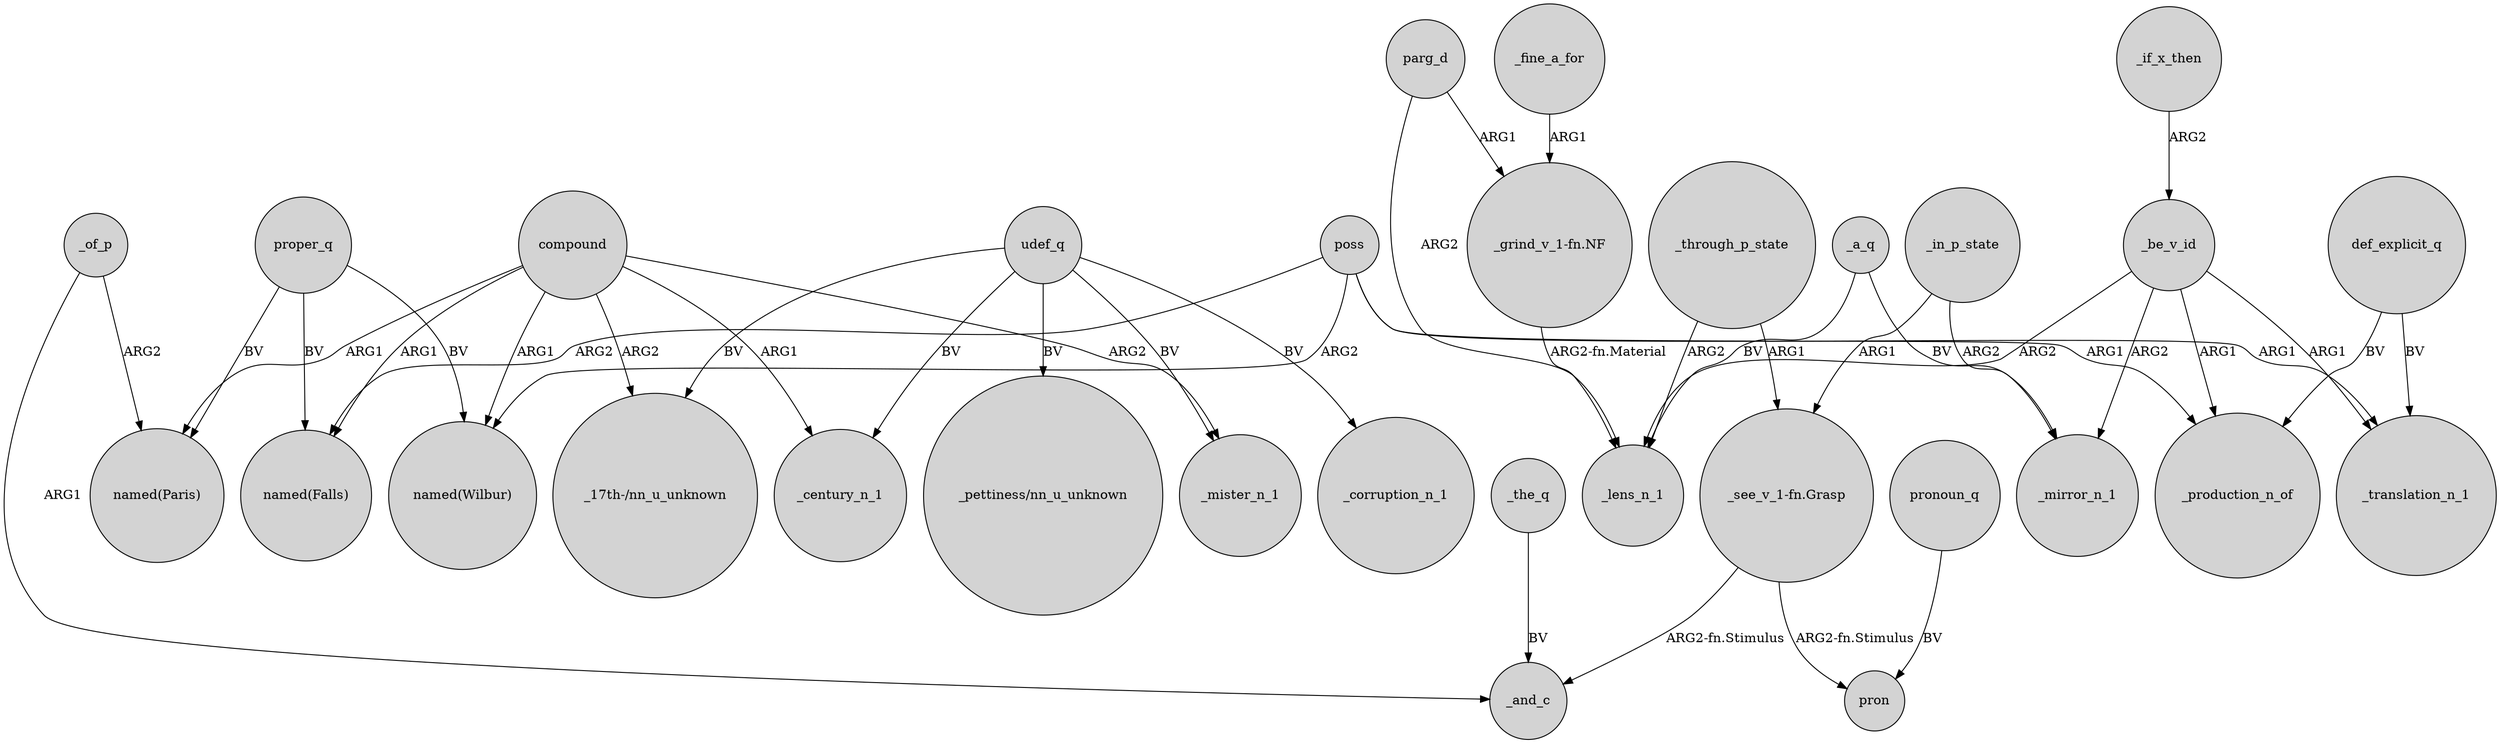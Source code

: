 digraph {
	node [shape=circle style=filled]
	poss -> "named(Wilbur)" [label=ARG2]
	_the_q -> _and_c [label=BV]
	_in_p_state -> "_see_v_1-fn.Grasp" [label=ARG1]
	_of_p -> "named(Paris)" [label=ARG2]
	"_see_v_1-fn.Grasp" -> _and_c [label="ARG2-fn.Stimulus"]
	_be_v_id -> _mirror_n_1 [label=ARG2]
	compound -> _mister_n_1 [label=ARG2]
	parg_d -> _lens_n_1 [label=ARG2]
	compound -> "_17th-/nn_u_unknown" [label=ARG2]
	udef_q -> _mister_n_1 [label=BV]
	compound -> "named(Paris)" [label=ARG1]
	udef_q -> "_17th-/nn_u_unknown" [label=BV]
	poss -> _translation_n_1 [label=ARG1]
	_fine_a_for -> "_grind_v_1-fn.NF" [label=ARG1]
	_through_p_state -> _lens_n_1 [label=ARG2]
	compound -> "named(Falls)" [label=ARG1]
	proper_q -> "named(Wilbur)" [label=BV]
	_if_x_then -> _be_v_id [label=ARG2]
	compound -> _century_n_1 [label=ARG1]
	pronoun_q -> pron [label=BV]
	_be_v_id -> _production_n_of [label=ARG1]
	udef_q -> "_pettiness/nn_u_unknown" [label=BV]
	def_explicit_q -> _production_n_of [label=BV]
	poss -> _production_n_of [label=ARG1]
	_in_p_state -> _mirror_n_1 [label=ARG2]
	_be_v_id -> _lens_n_1 [label=ARG2]
	parg_d -> "_grind_v_1-fn.NF" [label=ARG1]
	udef_q -> _century_n_1 [label=BV]
	_through_p_state -> "_see_v_1-fn.Grasp" [label=ARG1]
	"_see_v_1-fn.Grasp" -> pron [label="ARG2-fn.Stimulus"]
	_of_p -> _and_c [label=ARG1]
	proper_q -> "named(Paris)" [label=BV]
	_a_q -> _mirror_n_1 [label=BV]
	poss -> "named(Falls)" [label=ARG2]
	"_grind_v_1-fn.NF" -> _lens_n_1 [label="ARG2-fn.Material"]
	proper_q -> "named(Falls)" [label=BV]
	_a_q -> _lens_n_1 [label=BV]
	udef_q -> _corruption_n_1 [label=BV]
	compound -> "named(Wilbur)" [label=ARG1]
	def_explicit_q -> _translation_n_1 [label=BV]
	_be_v_id -> _translation_n_1 [label=ARG1]
}
